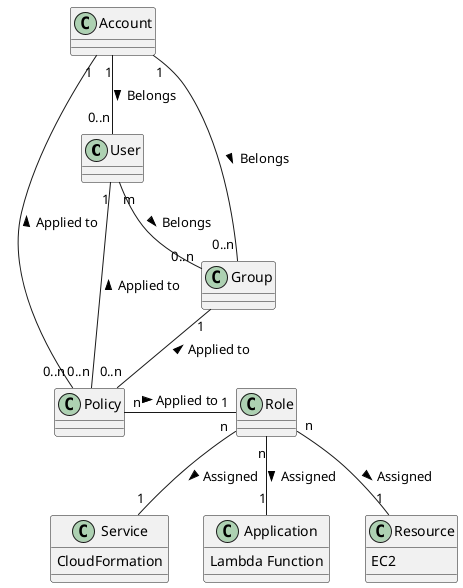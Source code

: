 @startuml

class User {
}

class Group {
}

class Role {
}

class Policy {
}

class Service {
 CloudFormation
}

class Application {
  Lambda Function
}

class Resource {
 EC2
}

class Account {}


Account "1" -- "0..n" User : Belongs >
Account "1" -- "0..n" Group : Belongs >
Account "1" -- "0..n" Policy : Applied to <



User "m" -- "0..n" Group : Belongs >
User "1" -- "0..n" Policy : Applied to <
Group "1" -- "0..n" Policy : Applied to <
Role "1" -l- "n" Policy : Applied to <

Role "n" -- "1" Application : Assigned >
Role "n" -- "1" Service : Assigned >
Role "n" -- "1" Resource : Assigned >


@enduml

